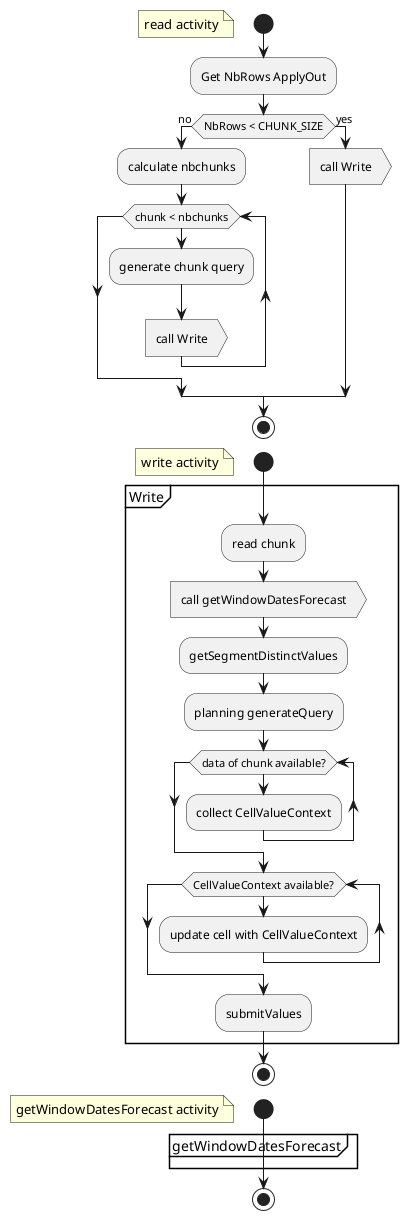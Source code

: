 @startuml
skinparam ConditionEndStyle hline
start
floating note left: read activity
:Get NbRows ApplyOut;
if (NbRows < CHUNK_SIZE) then (no)
  :calculate nbchunks;
  while (chunk < nbchunks)
    :generate chunk query;
    :call Write>
  endwhile
else (yes)
  :call Write>
endif

stop

start
floating note left: write activity
partition Write {
  :read chunk;
  :call getWindowDatesForecast>
  :getSegmentDistinctValues;
  :planning generateQuery;
  while (data of chunk available?)
    :collect CellValueContext;
  endwhile

  while (CellValueContext available?)
    :update cell with CellValueContext;
  endwhile
  :submitValues;

}
stop
start
floating note left: getWindowDatesForecast activity
partition getWindowDatesForecast {

}
stop

@enduml
